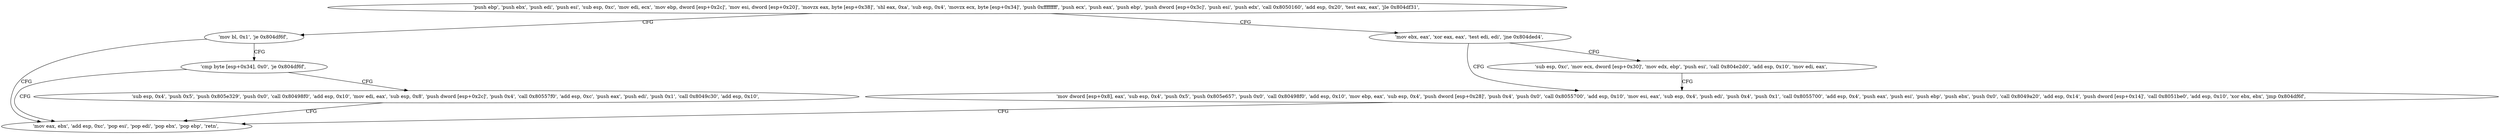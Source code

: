 digraph "func" {
"134536832" [label = "'push ebp', 'push ebx', 'push edi', 'push esi', 'sub esp, 0xc', 'mov edi, ecx', 'mov ebp, dword [esp+0x2c]', 'mov esi, dword [esp+0x20]', 'movzx eax, byte [esp+0x38]', 'shl eax, 0xa', 'sub esp, 0x4', 'movzx ecx, byte [esp+0x34]', 'push 0xffffffff', 'push ecx', 'push eax', 'push ebp', 'push dword [esp+0x3c]', 'push esi', 'push edx', 'call 0x8050160', 'add esp, 0x20', 'test eax, eax', 'jle 0x804df31', " ]
"134537009" [label = "'mov bl, 0x1', 'je 0x804df6f', " ]
"134536888" [label = "'mov ebx, eax', 'xor eax, eax', 'test edi, edi', 'jne 0x804ded4', " ]
"134537071" [label = "'mov eax, ebx', 'add esp, 0xc', 'pop esi', 'pop edi', 'pop ebx', 'pop ebp', 'retn', " ]
"134537013" [label = "'cmp byte [esp+0x34], 0x0', 'je 0x804df6f', " ]
"134536916" [label = "'mov dword [esp+0x8], eax', 'sub esp, 0x4', 'push 0x5', 'push 0x805e657', 'push 0x0', 'call 0x80498f0', 'add esp, 0x10', 'mov ebp, eax', 'sub esp, 0x4', 'push dword [esp+0x28]', 'push 0x4', 'push 0x0', 'call 0x8055700', 'add esp, 0x10', 'mov esi, eax', 'sub esp, 0x4', 'push edi', 'push 0x4', 'push 0x1', 'call 0x8055700', 'add esp, 0x4', 'push eax', 'push esi', 'push ebp', 'push ebx', 'push 0x0', 'call 0x8049a20', 'add esp, 0x14', 'push dword [esp+0x14]', 'call 0x8051be0', 'add esp, 0x10', 'xor ebx, ebx', 'jmp 0x804df6f', " ]
"134536896" [label = "'sub esp, 0xc', 'mov ecx, dword [esp+0x30]', 'mov edx, ebp', 'push esi', 'call 0x804e2d0', 'add esp, 0x10', 'mov edi, eax', " ]
"134537020" [label = "'sub esp, 0x4', 'push 0x5', 'push 0x805e329', 'push 0x0', 'call 0x80498f0', 'add esp, 0x10', 'mov edi, eax', 'sub esp, 0x8', 'push dword [esp+0x2c]', 'push 0x4', 'call 0x80557f0', 'add esp, 0xc', 'push eax', 'push edi', 'push 0x1', 'call 0x8049c30', 'add esp, 0x10', " ]
"134536832" -> "134537009" [ label = "CFG" ]
"134536832" -> "134536888" [ label = "CFG" ]
"134537009" -> "134537071" [ label = "CFG" ]
"134537009" -> "134537013" [ label = "CFG" ]
"134536888" -> "134536916" [ label = "CFG" ]
"134536888" -> "134536896" [ label = "CFG" ]
"134537013" -> "134537071" [ label = "CFG" ]
"134537013" -> "134537020" [ label = "CFG" ]
"134536916" -> "134537071" [ label = "CFG" ]
"134536896" -> "134536916" [ label = "CFG" ]
"134537020" -> "134537071" [ label = "CFG" ]
}
